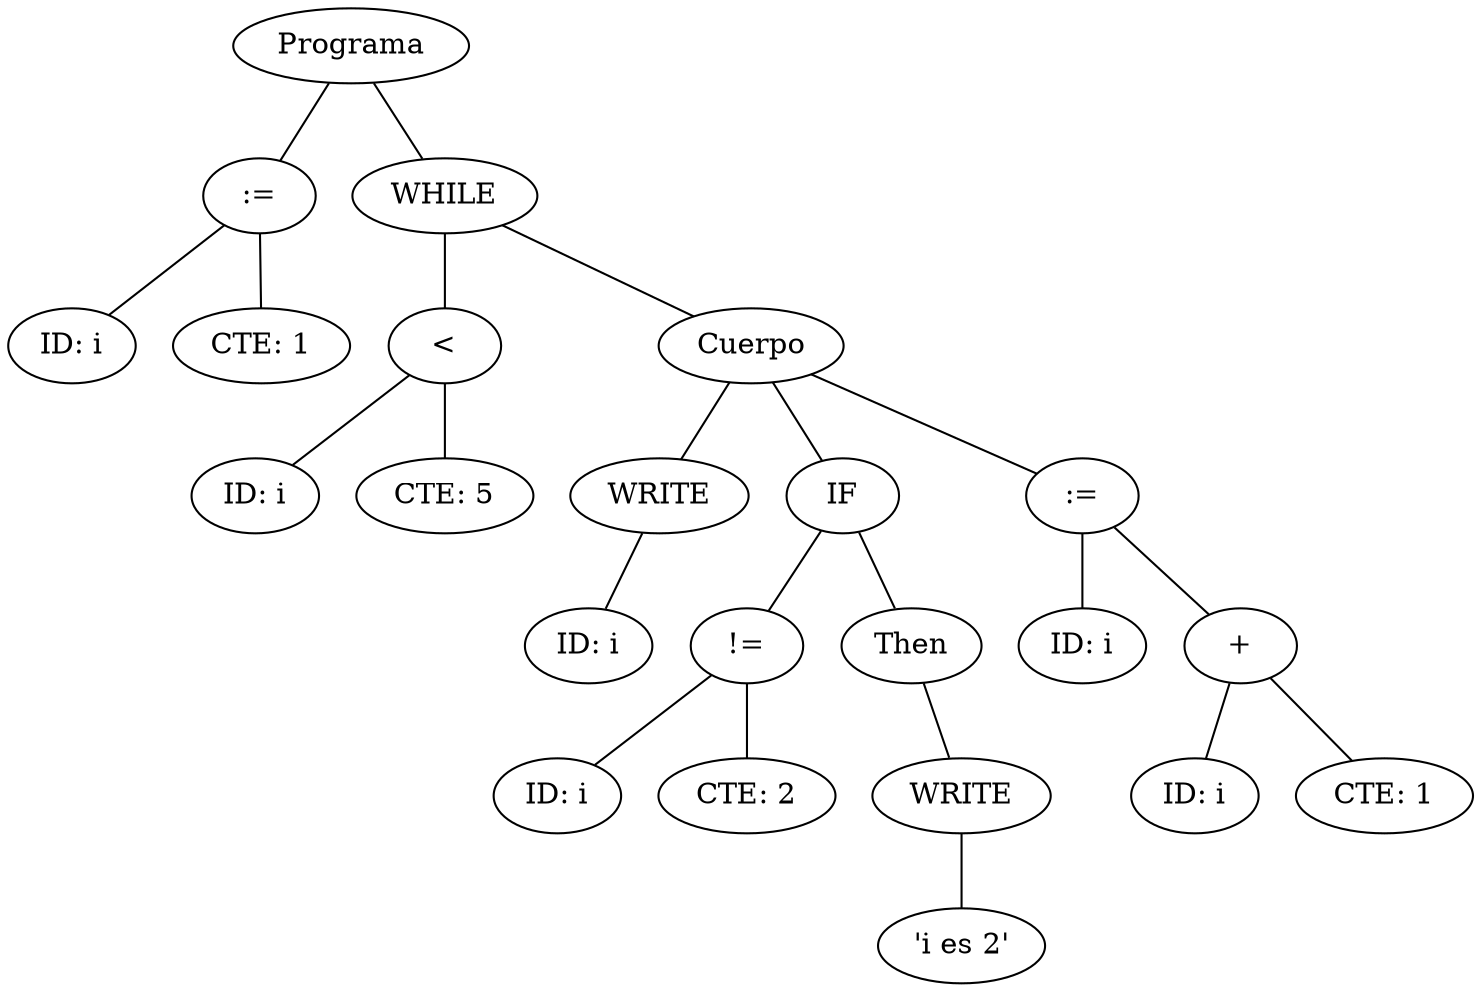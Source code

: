 graph G {nodo_programa [label="Programa"]
nodo_824951450 [label=":="]
nodo_programa -- nodo_824951450
nodo_1803295957 [label="ID: i"]
nodo_824951450 -- nodo_1803295957
nodo_200810458 [label="CTE: 1"]
nodo_824951450 -- nodo_200810458
nodo_1858424890 [label="WHILE"]
nodo_programa -- nodo_1858424890
nodo_1714331644 [label="<"]
nodo_1858424890 -- nodo_1714331644
nodo_1841278296 [label="ID: i"]
nodo_1714331644 -- nodo_1841278296
nodo_653425146 [label="CTE: 5"]
nodo_1714331644 -- nodo_653425146
nodo_1651681694 [label="Cuerpo"]
nodo_1858424890 -- nodo_1651681694
nodo_1882262355 [label="WRITE"]
nodo_1651681694 -- nodo_1882262355
nodo_1626647904 [label="ID: i"]
nodo_1882262355 -- nodo_1626647904
nodo_1442587949 [label="IF"]
nodo_1651681694 -- nodo_1442587949
nodo_573921365 [label="!="]
nodo_1442587949 -- nodo_573921365
nodo_1512482003 [label="ID: i"]
nodo_573921365 -- nodo_1512482003
nodo_536649050 [label="CTE: 2"]
nodo_573921365 -- nodo_536649050
nodo_723322565 [label="Then"]
nodo_1442587949 -- nodo_723322565
nodo_593626115 [label="WRITE"]
nodo_723322565 -- nodo_593626115
nodo_1275931776 [label="'i es 2'"]
nodo_593626115 -- nodo_1275931776
nodo_937455126 [label=":="]
nodo_1651681694 -- nodo_937455126
nodo_1946709249 [label="ID: i"]
nodo_937455126 -- nodo_1946709249
nodo_1207512479 [label="+"]
nodo_937455126 -- nodo_1207512479
nodo_1647665356 [label="ID: i"]
nodo_1207512479 -- nodo_1647665356
nodo_1452356162 [label="CTE: 1"]
nodo_1207512479 -- nodo_1452356162
}
